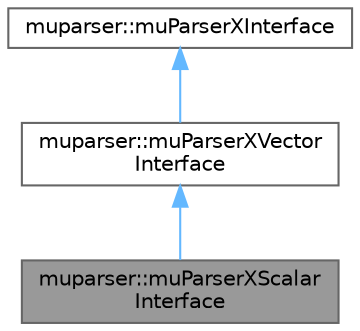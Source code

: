 digraph "muparser::muParserXScalarInterface"
{
 // LATEX_PDF_SIZE
  bgcolor="transparent";
  edge [fontname=Helvetica,fontsize=10,labelfontname=Helvetica,labelfontsize=10];
  node [fontname=Helvetica,fontsize=10,shape=box,height=0.2,width=0.4];
  Node1 [id="Node000001",label="muparser::muParserXScalar\lInterface",height=0.2,width=0.4,color="gray40", fillcolor="grey60", style="filled", fontcolor="black",tooltip="A muParserX interface with a scalar output."];
  Node2 -> Node1 [id="edge1_Node000001_Node000002",dir="back",color="steelblue1",style="solid",tooltip=" "];
  Node2 [id="Node000002",label="muparser::muParserXVector\lInterface",height=0.2,width=0.4,color="gray40", fillcolor="white", style="filled",URL="$classmuparser_1_1muParserXVectorInterface.html",tooltip="A muParserX interface with a vector output."];
  Node3 -> Node2 [id="edge2_Node000002_Node000003",dir="back",color="steelblue1",style="solid",tooltip=" "];
  Node3 [id="Node000003",label="muparser::muParserXInterface",height=0.2,width=0.4,color="gray40", fillcolor="white", style="filled",URL="$classmuparser_1_1muParserXInterface.html",tooltip="muParserX interface for mathematical expression parsing and evaluation Adapted from muParserInterface..."];
}
